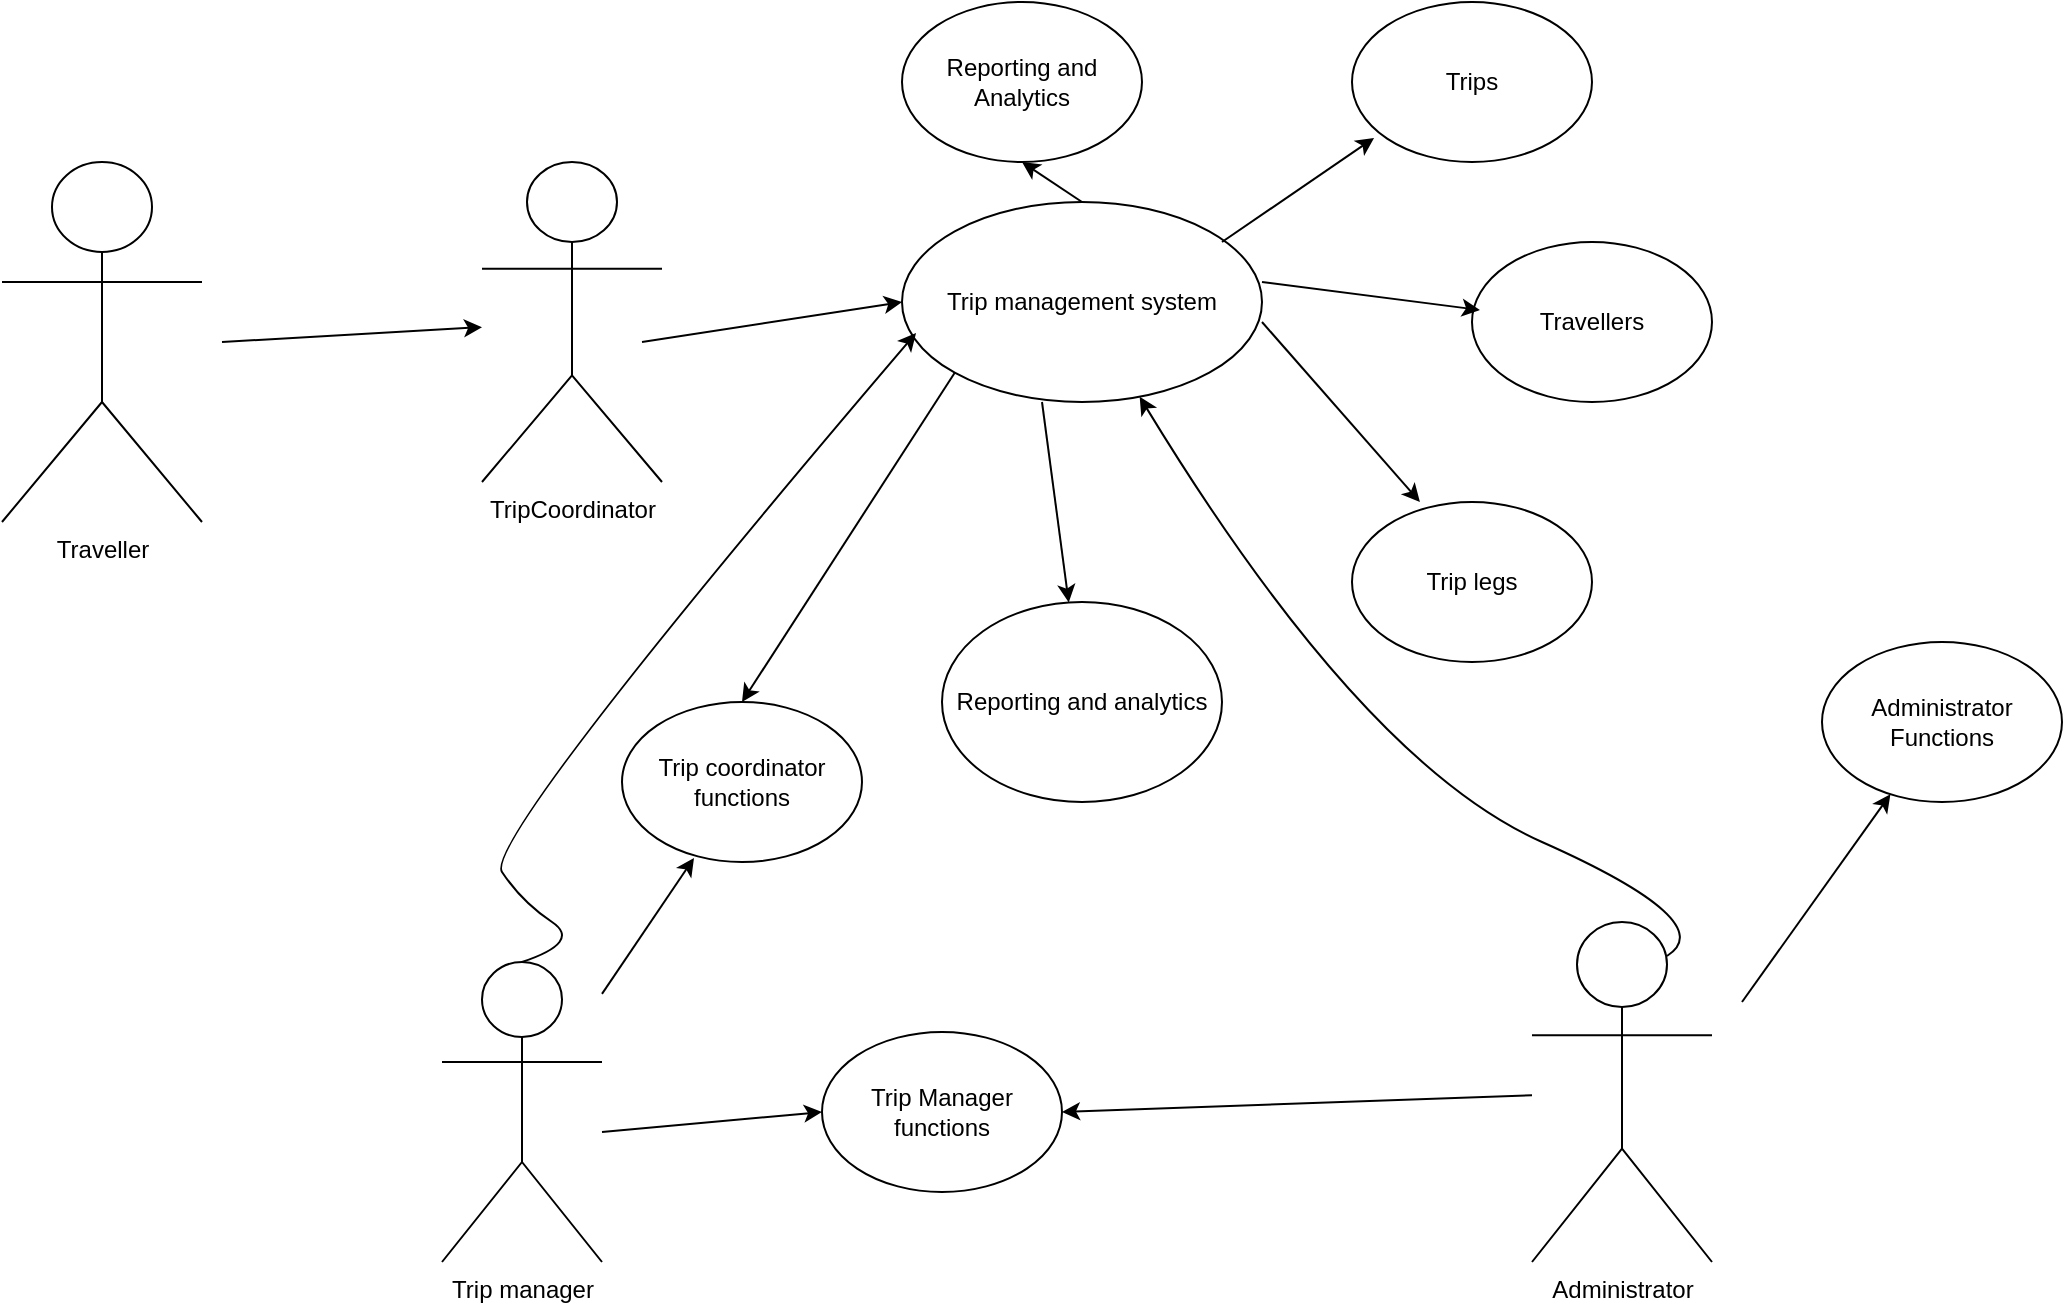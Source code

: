 <mxfile version="24.7.17">
  <diagram name="Page-1" id="B5uiptkvqI5wHECxcTK3">
    <mxGraphModel dx="1354" dy="752" grid="1" gridSize="10" guides="1" tooltips="1" connect="1" arrows="1" fold="1" page="1" pageScale="1" pageWidth="1169" pageHeight="827" math="0" shadow="0">
      <root>
        <mxCell id="0" />
        <mxCell id="1" parent="0" />
        <mxCell id="qF5nUv7KFeKQ0Bj9-95i-1" value="TripCoordinator" style="shape=umlActor;verticalLabelPosition=bottom;verticalAlign=top;html=1;outlineConnect=0;" vertex="1" parent="1">
          <mxGeometry x="300" y="120" width="90" height="160" as="geometry" />
        </mxCell>
        <mxCell id="qF5nUv7KFeKQ0Bj9-95i-2" value="Trip management system" style="ellipse;whiteSpace=wrap;html=1;" vertex="1" parent="1">
          <mxGeometry x="510" y="140" width="180" height="100" as="geometry" />
        </mxCell>
        <mxCell id="qF5nUv7KFeKQ0Bj9-95i-3" value="Trips" style="ellipse;whiteSpace=wrap;html=1;" vertex="1" parent="1">
          <mxGeometry x="735" y="40" width="120" height="80" as="geometry" />
        </mxCell>
        <mxCell id="qF5nUv7KFeKQ0Bj9-95i-4" value="Travellers" style="ellipse;whiteSpace=wrap;html=1;" vertex="1" parent="1">
          <mxGeometry x="795" y="160" width="120" height="80" as="geometry" />
        </mxCell>
        <mxCell id="qF5nUv7KFeKQ0Bj9-95i-5" value="Trip legs" style="ellipse;whiteSpace=wrap;html=1;" vertex="1" parent="1">
          <mxGeometry x="735" y="290" width="120" height="80" as="geometry" />
        </mxCell>
        <mxCell id="qF5nUv7KFeKQ0Bj9-95i-6" value="Reporting and analytics" style="ellipse;whiteSpace=wrap;html=1;" vertex="1" parent="1">
          <mxGeometry x="530" y="340" width="140" height="100" as="geometry" />
        </mxCell>
        <mxCell id="qF5nUv7KFeKQ0Bj9-95i-7" value="" style="endArrow=classic;html=1;rounded=0;entryX=0.283;entryY=0;entryDx=0;entryDy=0;entryPerimeter=0;" edge="1" parent="1" target="qF5nUv7KFeKQ0Bj9-95i-5">
          <mxGeometry width="50" height="50" relative="1" as="geometry">
            <mxPoint x="690" y="200" as="sourcePoint" />
            <mxPoint x="750" y="300" as="targetPoint" />
          </mxGeometry>
        </mxCell>
        <mxCell id="qF5nUv7KFeKQ0Bj9-95i-8" value="" style="endArrow=classic;html=1;rounded=0;entryX=0.092;entryY=0.85;entryDx=0;entryDy=0;entryPerimeter=0;" edge="1" parent="1" target="qF5nUv7KFeKQ0Bj9-95i-3">
          <mxGeometry width="50" height="50" relative="1" as="geometry">
            <mxPoint x="670" y="160" as="sourcePoint" />
            <mxPoint x="720" y="110" as="targetPoint" />
          </mxGeometry>
        </mxCell>
        <mxCell id="qF5nUv7KFeKQ0Bj9-95i-9" value="" style="endArrow=classic;html=1;rounded=0;entryX=0.033;entryY=0.425;entryDx=0;entryDy=0;entryPerimeter=0;" edge="1" parent="1" target="qF5nUv7KFeKQ0Bj9-95i-4">
          <mxGeometry width="50" height="50" relative="1" as="geometry">
            <mxPoint x="690" y="180" as="sourcePoint" />
            <mxPoint x="740" y="130" as="targetPoint" />
          </mxGeometry>
        </mxCell>
        <mxCell id="qF5nUv7KFeKQ0Bj9-95i-10" value="" style="endArrow=classic;html=1;rounded=0;" edge="1" parent="1" target="qF5nUv7KFeKQ0Bj9-95i-6">
          <mxGeometry width="50" height="50" relative="1" as="geometry">
            <mxPoint x="580" y="240" as="sourcePoint" />
            <mxPoint x="630" y="190" as="targetPoint" />
          </mxGeometry>
        </mxCell>
        <mxCell id="qF5nUv7KFeKQ0Bj9-95i-11" value="" style="endArrow=classic;html=1;rounded=0;entryX=0;entryY=0.5;entryDx=0;entryDy=0;" edge="1" parent="1" target="qF5nUv7KFeKQ0Bj9-95i-2">
          <mxGeometry width="50" height="50" relative="1" as="geometry">
            <mxPoint x="380" y="210" as="sourcePoint" />
            <mxPoint x="430" y="160" as="targetPoint" />
          </mxGeometry>
        </mxCell>
        <mxCell id="qF5nUv7KFeKQ0Bj9-95i-12" value="Trip coordinator functions" style="ellipse;whiteSpace=wrap;html=1;" vertex="1" parent="1">
          <mxGeometry x="370" y="390" width="120" height="80" as="geometry" />
        </mxCell>
        <mxCell id="qF5nUv7KFeKQ0Bj9-95i-13" value="" style="endArrow=classic;html=1;rounded=0;entryX=0.5;entryY=0;entryDx=0;entryDy=0;exitX=0;exitY=1;exitDx=0;exitDy=0;" edge="1" parent="1" source="qF5nUv7KFeKQ0Bj9-95i-2" target="qF5nUv7KFeKQ0Bj9-95i-12">
          <mxGeometry width="50" height="50" relative="1" as="geometry">
            <mxPoint x="460" y="290" as="sourcePoint" />
            <mxPoint x="510" y="240" as="targetPoint" />
          </mxGeometry>
        </mxCell>
        <mxCell id="qF5nUv7KFeKQ0Bj9-95i-14" value="Trip manager" style="shape=umlActor;verticalLabelPosition=bottom;verticalAlign=top;html=1;outlineConnect=0;" vertex="1" parent="1">
          <mxGeometry x="280" y="520" width="80" height="150" as="geometry" />
        </mxCell>
        <mxCell id="qF5nUv7KFeKQ0Bj9-95i-15" value="" style="endArrow=classic;html=1;rounded=0;entryX=0.3;entryY=0.975;entryDx=0;entryDy=0;entryPerimeter=0;" edge="1" parent="1" source="qF5nUv7KFeKQ0Bj9-95i-14" target="qF5nUv7KFeKQ0Bj9-95i-12">
          <mxGeometry width="50" height="50" relative="1" as="geometry">
            <mxPoint x="360" y="580" as="sourcePoint" />
            <mxPoint x="410" y="530" as="targetPoint" />
          </mxGeometry>
        </mxCell>
        <mxCell id="qF5nUv7KFeKQ0Bj9-95i-16" value="Trip Manager functions" style="ellipse;whiteSpace=wrap;html=1;" vertex="1" parent="1">
          <mxGeometry x="470" y="555" width="120" height="80" as="geometry" />
        </mxCell>
        <mxCell id="qF5nUv7KFeKQ0Bj9-95i-17" value="" style="endArrow=classic;html=1;rounded=0;entryX=0;entryY=0.5;entryDx=0;entryDy=0;" edge="1" parent="1" target="qF5nUv7KFeKQ0Bj9-95i-16">
          <mxGeometry width="50" height="50" relative="1" as="geometry">
            <mxPoint x="360" y="605" as="sourcePoint" />
            <mxPoint x="410" y="555" as="targetPoint" />
          </mxGeometry>
        </mxCell>
        <mxCell id="qF5nUv7KFeKQ0Bj9-95i-18" value="Administrator" style="shape=umlActor;verticalLabelPosition=bottom;verticalAlign=top;html=1;outlineConnect=0;" vertex="1" parent="1">
          <mxGeometry x="825" y="500" width="90" height="170" as="geometry" />
        </mxCell>
        <mxCell id="qF5nUv7KFeKQ0Bj9-95i-24" value="" style="endArrow=classic;html=1;rounded=0;entryX=1;entryY=0.5;entryDx=0;entryDy=0;" edge="1" parent="1" source="qF5nUv7KFeKQ0Bj9-95i-18" target="qF5nUv7KFeKQ0Bj9-95i-16">
          <mxGeometry width="50" height="50" relative="1" as="geometry">
            <mxPoint x="720" y="600" as="sourcePoint" />
            <mxPoint x="770" y="550" as="targetPoint" />
          </mxGeometry>
        </mxCell>
        <mxCell id="qF5nUv7KFeKQ0Bj9-95i-26" value="" style="endArrow=classic;html=1;rounded=0;" edge="1" parent="1" target="qF5nUv7KFeKQ0Bj9-95i-31">
          <mxGeometry width="50" height="50" relative="1" as="geometry">
            <mxPoint x="930" y="540" as="sourcePoint" />
            <mxPoint x="1016.718" y="453.282" as="targetPoint" />
          </mxGeometry>
        </mxCell>
        <mxCell id="qF5nUv7KFeKQ0Bj9-95i-27" value="Traveller" style="shape=umlActor;verticalLabelPosition=bottom;verticalAlign=top;html=1;outlineConnect=0;" vertex="1" parent="1">
          <mxGeometry x="60" y="120" width="100" height="180" as="geometry" />
        </mxCell>
        <mxCell id="qF5nUv7KFeKQ0Bj9-95i-28" value="" style="endArrow=classic;html=1;rounded=0;" edge="1" parent="1" target="qF5nUv7KFeKQ0Bj9-95i-1">
          <mxGeometry width="50" height="50" relative="1" as="geometry">
            <mxPoint x="170" y="210" as="sourcePoint" />
            <mxPoint x="140" y="160" as="targetPoint" />
          </mxGeometry>
        </mxCell>
        <mxCell id="qF5nUv7KFeKQ0Bj9-95i-31" value="Administrator Functions" style="ellipse;whiteSpace=wrap;html=1;" vertex="1" parent="1">
          <mxGeometry x="970" y="360" width="120" height="80" as="geometry" />
        </mxCell>
        <mxCell id="qF5nUv7KFeKQ0Bj9-95i-32" value="Reporting and Analytics" style="ellipse;whiteSpace=wrap;html=1;" vertex="1" parent="1">
          <mxGeometry x="510" y="40" width="120" height="80" as="geometry" />
        </mxCell>
        <mxCell id="qF5nUv7KFeKQ0Bj9-95i-33" value="" style="curved=1;endArrow=classic;html=1;rounded=0;entryX=0.039;entryY=0.655;entryDx=0;entryDy=0;entryPerimeter=0;exitX=0.5;exitY=0;exitDx=0;exitDy=0;exitPerimeter=0;" edge="1" parent="1" source="qF5nUv7KFeKQ0Bj9-95i-14" target="qF5nUv7KFeKQ0Bj9-95i-2">
          <mxGeometry width="50" height="50" relative="1" as="geometry">
            <mxPoint x="300" y="510" as="sourcePoint" />
            <mxPoint x="350" y="460" as="targetPoint" />
            <Array as="points">
              <mxPoint x="350" y="510" />
              <mxPoint x="320" y="490" />
              <mxPoint x="300" y="460" />
            </Array>
          </mxGeometry>
        </mxCell>
        <mxCell id="qF5nUv7KFeKQ0Bj9-95i-34" value="" style="curved=1;endArrow=classic;html=1;rounded=0;exitX=0.75;exitY=0.1;exitDx=0;exitDy=0;exitPerimeter=0;" edge="1" parent="1" source="qF5nUv7KFeKQ0Bj9-95i-18" target="qF5nUv7KFeKQ0Bj9-95i-2">
          <mxGeometry width="50" height="50" relative="1" as="geometry">
            <mxPoint x="870" y="500" as="sourcePoint" />
            <mxPoint x="920" y="450" as="targetPoint" />
            <Array as="points">
              <mxPoint x="920" y="500" />
              <mxPoint x="740" y="420" />
            </Array>
          </mxGeometry>
        </mxCell>
        <mxCell id="qF5nUv7KFeKQ0Bj9-95i-35" value="" style="endArrow=classic;html=1;rounded=0;entryX=0.5;entryY=1;entryDx=0;entryDy=0;exitX=0.5;exitY=0;exitDx=0;exitDy=0;" edge="1" parent="1" source="qF5nUv7KFeKQ0Bj9-95i-2" target="qF5nUv7KFeKQ0Bj9-95i-32">
          <mxGeometry width="50" height="50" relative="1" as="geometry">
            <mxPoint x="630" y="150" as="sourcePoint" />
            <mxPoint x="680" y="100" as="targetPoint" />
          </mxGeometry>
        </mxCell>
      </root>
    </mxGraphModel>
  </diagram>
</mxfile>
